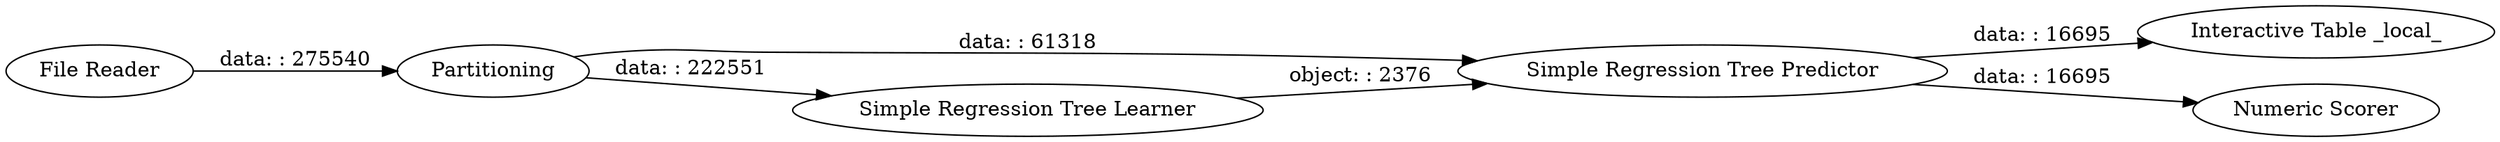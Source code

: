 digraph {
	"-4751648447335669939_9" [label="Interactive Table _local_"]
	"-4751648447335669939_14" [label="Simple Regression Tree Predictor"]
	"-4751648447335669939_2" [label=Partitioning]
	"-4751648447335669939_33" [label="Numeric Scorer"]
	"-4751648447335669939_11" [label="Simple Regression Tree Learner"]
	"-4751648447335669939_1" [label="File Reader"]
	"-4751648447335669939_11" -> "-4751648447335669939_14" [label="object: : 2376"]
	"-4751648447335669939_1" -> "-4751648447335669939_2" [label="data: : 275540"]
	"-4751648447335669939_14" -> "-4751648447335669939_33" [label="data: : 16695"]
	"-4751648447335669939_2" -> "-4751648447335669939_11" [label="data: : 222551"]
	"-4751648447335669939_14" -> "-4751648447335669939_9" [label="data: : 16695"]
	"-4751648447335669939_2" -> "-4751648447335669939_14" [label="data: : 61318"]
	rankdir=LR
}
